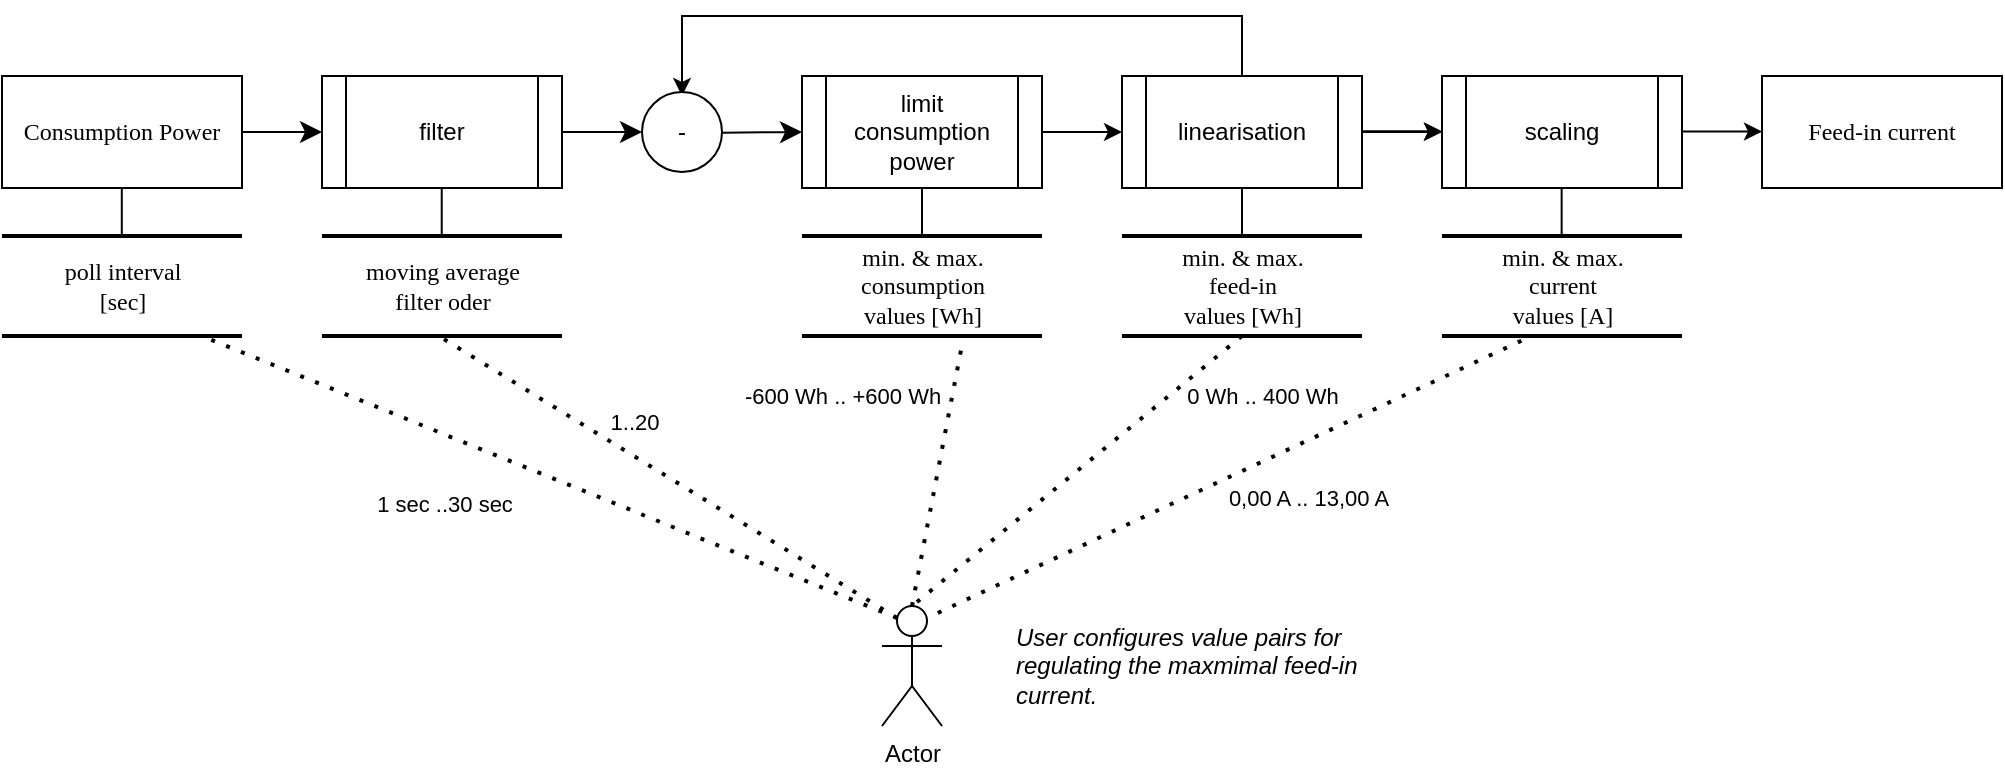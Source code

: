 <mxfile version="23.0.2" type="device">
  <diagram name="Page-1" id="52a04d89-c75d-2922-d76d-85b35f80e030">
    <mxGraphModel dx="1433" dy="823" grid="1" gridSize="10" guides="1" tooltips="1" connect="1" arrows="1" fold="1" page="1" pageScale="1" pageWidth="1100" pageHeight="850" background="none" math="0" shadow="0">
      <root>
        <mxCell id="0" />
        <mxCell id="1" parent="0" />
        <mxCell id="17472293e6e8944d-4" value="min. &amp;amp; max.&lt;br style=&quot;&quot;&gt;&lt;span style=&quot;&quot;&gt;feed-in&lt;br&gt;values [Wh]&lt;/span&gt;" style="html=1;rounded=0;shadow=0;comic=0;labelBackgroundColor=none;strokeWidth=2;fontFamily=Verdana;fontSize=12;align=center;shape=mxgraph.ios7ui.horLines;fillColor=none;" parent="1" vertex="1">
          <mxGeometry x="600" y="240" width="120" height="50" as="geometry" />
        </mxCell>
        <mxCell id="1fdf3b25b50cf41e-27" style="edgeStyle=none;html=1;labelBackgroundColor=none;startFill=0;startSize=8;endFill=1;endSize=8;fontFamily=Verdana;fontSize=12;entryX=0;entryY=0.5;entryDx=0;entryDy=0;exitX=1;exitY=0.5;exitDx=0;exitDy=0;" parent="1" source="oQiGW552PC2_yi8YqRPW-4" target="oQiGW552PC2_yi8YqRPW-57" edge="1">
          <mxGeometry relative="1" as="geometry">
            <mxPoint x="440" y="190" as="targetPoint" />
          </mxGeometry>
        </mxCell>
        <mxCell id="17472293e6e8944d-30" value="Consumption Power" style="whiteSpace=wrap;html=1;rounded=0;shadow=0;comic=0;labelBackgroundColor=none;strokeWidth=1;fontFamily=Verdana;fontSize=12;align=center;fillColor=none;" parent="1" vertex="1">
          <mxGeometry x="40" y="160" width="120" height="56" as="geometry" />
        </mxCell>
        <mxCell id="1fdf3b25b50cf41e-6" value="min. &amp;amp; max.&lt;br style=&quot;&quot;&gt;&lt;span style=&quot;&quot;&gt;consumption&lt;br&gt;values [Wh]&lt;/span&gt;" style="html=1;rounded=0;shadow=0;comic=0;labelBackgroundColor=none;strokeWidth=2;fontFamily=Verdana;fontSize=12;align=center;shape=mxgraph.ios7ui.horLines;fillColor=none;" parent="1" vertex="1">
          <mxGeometry x="440" y="240" width="120" height="50" as="geometry" />
        </mxCell>
        <mxCell id="oQiGW552PC2_yi8YqRPW-5" value="" style="edgeStyle=none;html=1;labelBackgroundColor=none;startFill=0;startSize=8;endFill=1;endSize=8;fontFamily=Verdana;fontSize=12;" edge="1" parent="1" source="17472293e6e8944d-30" target="oQiGW552PC2_yi8YqRPW-4">
          <mxGeometry relative="1" as="geometry">
            <mxPoint x="140" y="199" as="sourcePoint" />
            <mxPoint x="390" y="199.816" as="targetPoint" />
          </mxGeometry>
        </mxCell>
        <mxCell id="oQiGW552PC2_yi8YqRPW-4" value="filter" style="shape=process;whiteSpace=wrap;html=1;backgroundOutline=1;fillColor=none;" vertex="1" parent="1">
          <mxGeometry x="200" y="160" width="120" height="56" as="geometry" />
        </mxCell>
        <mxCell id="oQiGW552PC2_yi8YqRPW-7" value="limit&lt;br&gt;consumption&lt;br&gt;power" style="shape=process;whiteSpace=wrap;html=1;backgroundOutline=1;fillColor=none;" vertex="1" parent="1">
          <mxGeometry x="440" y="160" width="120" height="56" as="geometry" />
        </mxCell>
        <mxCell id="oQiGW552PC2_yi8YqRPW-28" value="" style="edgeStyle=orthogonalEdgeStyle;rounded=0;orthogonalLoop=1;jettySize=auto;html=1;" edge="1" parent="1" source="oQiGW552PC2_yi8YqRPW-8" target="oQiGW552PC2_yi8YqRPW-24">
          <mxGeometry relative="1" as="geometry" />
        </mxCell>
        <mxCell id="oQiGW552PC2_yi8YqRPW-8" value="linearisation" style="shape=process;whiteSpace=wrap;html=1;backgroundOutline=1;fillColor=none;" vertex="1" parent="1">
          <mxGeometry x="600" y="160" width="120" height="56" as="geometry" />
        </mxCell>
        <mxCell id="oQiGW552PC2_yi8YqRPW-12" value="" style="endArrow=none;html=1;rounded=0;entryX=0.5;entryY=1;entryDx=0;entryDy=0;" edge="1" parent="1" target="oQiGW552PC2_yi8YqRPW-7">
          <mxGeometry width="50" height="50" relative="1" as="geometry">
            <mxPoint x="500" y="240" as="sourcePoint" />
            <mxPoint x="550" y="230" as="targetPoint" />
          </mxGeometry>
        </mxCell>
        <mxCell id="oQiGW552PC2_yi8YqRPW-14" value="" style="endArrow=classic;html=1;rounded=0;exitX=1;exitY=0.5;exitDx=0;exitDy=0;entryX=0;entryY=0.5;entryDx=0;entryDy=0;" edge="1" parent="1" source="oQiGW552PC2_yi8YqRPW-7" target="oQiGW552PC2_yi8YqRPW-8">
          <mxGeometry width="50" height="50" relative="1" as="geometry">
            <mxPoint x="580" y="360" as="sourcePoint" />
            <mxPoint x="630" y="310" as="targetPoint" />
          </mxGeometry>
        </mxCell>
        <mxCell id="oQiGW552PC2_yi8YqRPW-15" value="" style="endArrow=none;html=1;rounded=0;entryX=0.5;entryY=1;entryDx=0;entryDy=0;exitX=0.5;exitY=0;exitDx=0;exitDy=0;" edge="1" parent="1" target="oQiGW552PC2_yi8YqRPW-8">
          <mxGeometry width="50" height="50" relative="1" as="geometry">
            <mxPoint x="660" y="240" as="sourcePoint" />
            <mxPoint x="510" y="226" as="targetPoint" />
          </mxGeometry>
        </mxCell>
        <mxCell id="oQiGW552PC2_yi8YqRPW-16" value="" style="endArrow=classic;html=1;rounded=0;exitX=1;exitY=0.5;exitDx=0;exitDy=0;entryX=0;entryY=0.5;entryDx=0;entryDy=0;" edge="1" parent="1">
          <mxGeometry width="50" height="50" relative="1" as="geometry">
            <mxPoint x="720" y="187.68" as="sourcePoint" />
            <mxPoint x="760" y="187.68" as="targetPoint" />
          </mxGeometry>
        </mxCell>
        <mxCell id="oQiGW552PC2_yi8YqRPW-24" value="scaling" style="shape=process;whiteSpace=wrap;html=1;backgroundOutline=1;fillColor=none;" vertex="1" parent="1">
          <mxGeometry x="760" y="160" width="120" height="56" as="geometry" />
        </mxCell>
        <mxCell id="oQiGW552PC2_yi8YqRPW-25" value="min. &amp;amp; max.&lt;br style=&quot;&quot;&gt;&lt;span style=&quot;&quot;&gt;current&lt;br&gt;values [A]&lt;/span&gt;" style="html=1;rounded=0;shadow=0;comic=0;labelBackgroundColor=none;strokeWidth=2;fontFamily=Verdana;fontSize=12;align=center;shape=mxgraph.ios7ui.horLines;fillColor=none;" vertex="1" parent="1">
          <mxGeometry x="760" y="240" width="120" height="50" as="geometry" />
        </mxCell>
        <mxCell id="oQiGW552PC2_yi8YqRPW-26" value="" style="endArrow=none;html=1;rounded=0;entryX=0.5;entryY=1;entryDx=0;entryDy=0;exitX=0.5;exitY=0;exitDx=0;exitDy=0;" edge="1" parent="1">
          <mxGeometry width="50" height="50" relative="1" as="geometry">
            <mxPoint x="819.82" y="240" as="sourcePoint" />
            <mxPoint x="819.82" y="216" as="targetPoint" />
          </mxGeometry>
        </mxCell>
        <mxCell id="oQiGW552PC2_yi8YqRPW-27" value="Feed-in current" style="whiteSpace=wrap;html=1;rounded=0;shadow=0;comic=0;labelBackgroundColor=none;strokeWidth=1;fontFamily=Verdana;fontSize=12;align=center;fillColor=none;" vertex="1" parent="1">
          <mxGeometry x="920" y="160" width="120" height="56" as="geometry" />
        </mxCell>
        <mxCell id="oQiGW552PC2_yi8YqRPW-29" value="" style="endArrow=classic;html=1;rounded=0;exitX=1;exitY=0.5;exitDx=0;exitDy=0;entryX=0;entryY=0.5;entryDx=0;entryDy=0;" edge="1" parent="1">
          <mxGeometry width="50" height="50" relative="1" as="geometry">
            <mxPoint x="880" y="187.75" as="sourcePoint" />
            <mxPoint x="920" y="187.75" as="targetPoint" />
          </mxGeometry>
        </mxCell>
        <mxCell id="oQiGW552PC2_yi8YqRPW-30" value="Actor" style="shape=umlActor;verticalLabelPosition=bottom;verticalAlign=top;html=1;outlineConnect=0;" vertex="1" parent="1">
          <mxGeometry x="480" y="425" width="30" height="60" as="geometry" />
        </mxCell>
        <mxCell id="oQiGW552PC2_yi8YqRPW-32" value="" style="endArrow=none;dashed=1;html=1;dashPattern=1 3;strokeWidth=2;rounded=0;entryX=0.669;entryY=1.06;entryDx=0;entryDy=0;entryPerimeter=0;exitX=0.5;exitY=0;exitDx=0;exitDy=0;exitPerimeter=0;" edge="1" parent="1" source="oQiGW552PC2_yi8YqRPW-30" target="1fdf3b25b50cf41e-6">
          <mxGeometry width="50" height="50" relative="1" as="geometry">
            <mxPoint x="640" y="380" as="sourcePoint" />
            <mxPoint x="700" y="250" as="targetPoint" />
          </mxGeometry>
        </mxCell>
        <mxCell id="oQiGW552PC2_yi8YqRPW-36" value="-600 Wh .. +600 Wh" style="edgeLabel;html=1;align=center;verticalAlign=middle;resizable=0;points=[];rotation=0;" vertex="1" connectable="0" parent="oQiGW552PC2_yi8YqRPW-32">
          <mxGeometry x="0.239" y="3" relative="1" as="geometry">
            <mxPoint x="-48" y="-23" as="offset" />
          </mxGeometry>
        </mxCell>
        <mxCell id="oQiGW552PC2_yi8YqRPW-33" value="" style="endArrow=none;dashed=1;html=1;dashPattern=1 3;strokeWidth=2;rounded=0;exitX=0.331;exitY=1.047;exitDx=0;exitDy=0;exitPerimeter=0;entryX=0.75;entryY=0.1;entryDx=0;entryDy=0;entryPerimeter=0;" edge="1" parent="1" source="oQiGW552PC2_yi8YqRPW-25" target="oQiGW552PC2_yi8YqRPW-30">
          <mxGeometry width="50" height="50" relative="1" as="geometry">
            <mxPoint x="795" y="447" as="sourcePoint" />
            <mxPoint x="680" y="380" as="targetPoint" />
          </mxGeometry>
        </mxCell>
        <mxCell id="oQiGW552PC2_yi8YqRPW-38" value="0,00 A .. 13,00 A" style="edgeLabel;html=1;align=center;verticalAlign=middle;resizable=0;points=[];" vertex="1" connectable="0" parent="oQiGW552PC2_yi8YqRPW-33">
          <mxGeometry x="-0.05" y="-1" relative="1" as="geometry">
            <mxPoint x="35" y="13" as="offset" />
          </mxGeometry>
        </mxCell>
        <mxCell id="oQiGW552PC2_yi8YqRPW-34" value="" style="endArrow=none;dashed=1;html=1;dashPattern=1 3;strokeWidth=2;rounded=0;exitX=0.331;exitY=1.047;exitDx=0;exitDy=0;exitPerimeter=0;entryX=0.5;entryY=0;entryDx=0;entryDy=0;entryPerimeter=0;" edge="1" parent="1" target="oQiGW552PC2_yi8YqRPW-30">
          <mxGeometry width="50" height="50" relative="1" as="geometry">
            <mxPoint x="660" y="290" as="sourcePoint" />
            <mxPoint x="640" y="378" as="targetPoint" />
          </mxGeometry>
        </mxCell>
        <mxCell id="oQiGW552PC2_yi8YqRPW-41" value="0 Wh .. 400 Wh" style="edgeLabel;html=1;align=center;verticalAlign=middle;resizable=0;points=[];" vertex="1" connectable="0" parent="1">
          <mxGeometry x="670.003" y="320.003" as="geometry" />
        </mxCell>
        <mxCell id="oQiGW552PC2_yi8YqRPW-42" value="User configures value pairs for regulating the maxmimal feed-in current." style="text;html=1;strokeColor=none;fillColor=none;align=left;verticalAlign=middle;whiteSpace=wrap;rounded=0;fontStyle=2" vertex="1" parent="1">
          <mxGeometry x="545" y="432.5" width="175" height="45" as="geometry" />
        </mxCell>
        <mxCell id="oQiGW552PC2_yi8YqRPW-43" value="moving average &lt;br&gt;filter oder" style="html=1;rounded=0;shadow=0;comic=0;labelBackgroundColor=none;strokeWidth=2;fontFamily=Verdana;fontSize=12;align=center;shape=mxgraph.ios7ui.horLines;fillColor=none;" vertex="1" parent="1">
          <mxGeometry x="200" y="240" width="120" height="50" as="geometry" />
        </mxCell>
        <mxCell id="oQiGW552PC2_yi8YqRPW-45" value="" style="endArrow=none;dashed=1;html=1;dashPattern=1 3;strokeWidth=2;rounded=0;entryX=0.485;entryY=0.997;entryDx=0;entryDy=0;entryPerimeter=0;exitX=0.25;exitY=0.1;exitDx=0;exitDy=0;exitPerimeter=0;" edge="1" parent="1" source="oQiGW552PC2_yi8YqRPW-30" target="oQiGW552PC2_yi8YqRPW-43">
          <mxGeometry width="50" height="50" relative="1" as="geometry">
            <mxPoint x="555" y="400" as="sourcePoint" />
            <mxPoint x="490" y="303" as="targetPoint" />
          </mxGeometry>
        </mxCell>
        <mxCell id="oQiGW552PC2_yi8YqRPW-46" value="1..20" style="edgeLabel;html=1;align=center;verticalAlign=middle;resizable=0;points=[];rotation=0;" vertex="1" connectable="0" parent="oQiGW552PC2_yi8YqRPW-45">
          <mxGeometry x="0.239" y="3" relative="1" as="geometry">
            <mxPoint x="12" y="-13" as="offset" />
          </mxGeometry>
        </mxCell>
        <mxCell id="oQiGW552PC2_yi8YqRPW-48" value="" style="endArrow=none;html=1;rounded=0;entryX=0.5;entryY=1;entryDx=0;entryDy=0;" edge="1" parent="1">
          <mxGeometry width="50" height="50" relative="1" as="geometry">
            <mxPoint x="259.86" y="240" as="sourcePoint" />
            <mxPoint x="259.86" y="216" as="targetPoint" />
          </mxGeometry>
        </mxCell>
        <mxCell id="oQiGW552PC2_yi8YqRPW-52" value="poll interval&lt;br&gt;[sec]" style="html=1;rounded=0;shadow=0;comic=0;labelBackgroundColor=none;strokeWidth=2;fontFamily=Verdana;fontSize=12;align=center;shape=mxgraph.ios7ui.horLines;fillColor=none;" vertex="1" parent="1">
          <mxGeometry x="40" y="240" width="120" height="50" as="geometry" />
        </mxCell>
        <mxCell id="oQiGW552PC2_yi8YqRPW-53" value="" style="endArrow=none;dashed=1;html=1;dashPattern=1 3;strokeWidth=2;rounded=0;entryX=0.485;entryY=0.997;entryDx=0;entryDy=0;entryPerimeter=0;exitX=0.25;exitY=0.1;exitDx=0;exitDy=0;exitPerimeter=0;" edge="1" parent="1" source="oQiGW552PC2_yi8YqRPW-30">
          <mxGeometry width="50" height="50" relative="1" as="geometry">
            <mxPoint x="380" y="396" as="sourcePoint" />
            <mxPoint x="140" y="290" as="targetPoint" />
          </mxGeometry>
        </mxCell>
        <mxCell id="oQiGW552PC2_yi8YqRPW-54" value="1 sec ..30 sec" style="edgeLabel;html=1;align=center;verticalAlign=middle;resizable=0;points=[];rotation=0;" vertex="1" connectable="0" parent="oQiGW552PC2_yi8YqRPW-53">
          <mxGeometry x="0.239" y="3" relative="1" as="geometry">
            <mxPoint x="-10" y="27" as="offset" />
          </mxGeometry>
        </mxCell>
        <mxCell id="oQiGW552PC2_yi8YqRPW-55" value="" style="endArrow=none;html=1;rounded=0;entryX=0.5;entryY=1;entryDx=0;entryDy=0;" edge="1" parent="1">
          <mxGeometry width="50" height="50" relative="1" as="geometry">
            <mxPoint x="99.9" y="240" as="sourcePoint" />
            <mxPoint x="99.9" y="216" as="targetPoint" />
          </mxGeometry>
        </mxCell>
        <mxCell id="oQiGW552PC2_yi8YqRPW-56" value="" style="endArrow=classic;html=1;rounded=0;exitX=0.5;exitY=0;exitDx=0;exitDy=0;" edge="1" parent="1" source="oQiGW552PC2_yi8YqRPW-8">
          <mxGeometry width="50" height="50" relative="1" as="geometry">
            <mxPoint x="681.06" y="145.6" as="sourcePoint" />
            <mxPoint x="380.0" y="170.0" as="targetPoint" />
            <Array as="points">
              <mxPoint x="660" y="130" />
              <mxPoint x="380" y="130" />
            </Array>
          </mxGeometry>
        </mxCell>
        <mxCell id="oQiGW552PC2_yi8YqRPW-57" value="-" style="ellipse;whiteSpace=wrap;html=1;aspect=fixed;" vertex="1" parent="1">
          <mxGeometry x="360" y="168" width="40" height="40" as="geometry" />
        </mxCell>
        <mxCell id="oQiGW552PC2_yi8YqRPW-59" style="edgeStyle=none;html=1;labelBackgroundColor=none;startFill=0;startSize=8;endFill=1;endSize=8;fontFamily=Verdana;fontSize=12;entryX=0;entryY=0.5;entryDx=0;entryDy=0;" edge="1" parent="1" source="oQiGW552PC2_yi8YqRPW-57" target="oQiGW552PC2_yi8YqRPW-7">
          <mxGeometry relative="1" as="geometry">
            <mxPoint x="400" y="187.8" as="sourcePoint" />
            <mxPoint x="440" y="187.8" as="targetPoint" />
          </mxGeometry>
        </mxCell>
      </root>
    </mxGraphModel>
  </diagram>
</mxfile>
